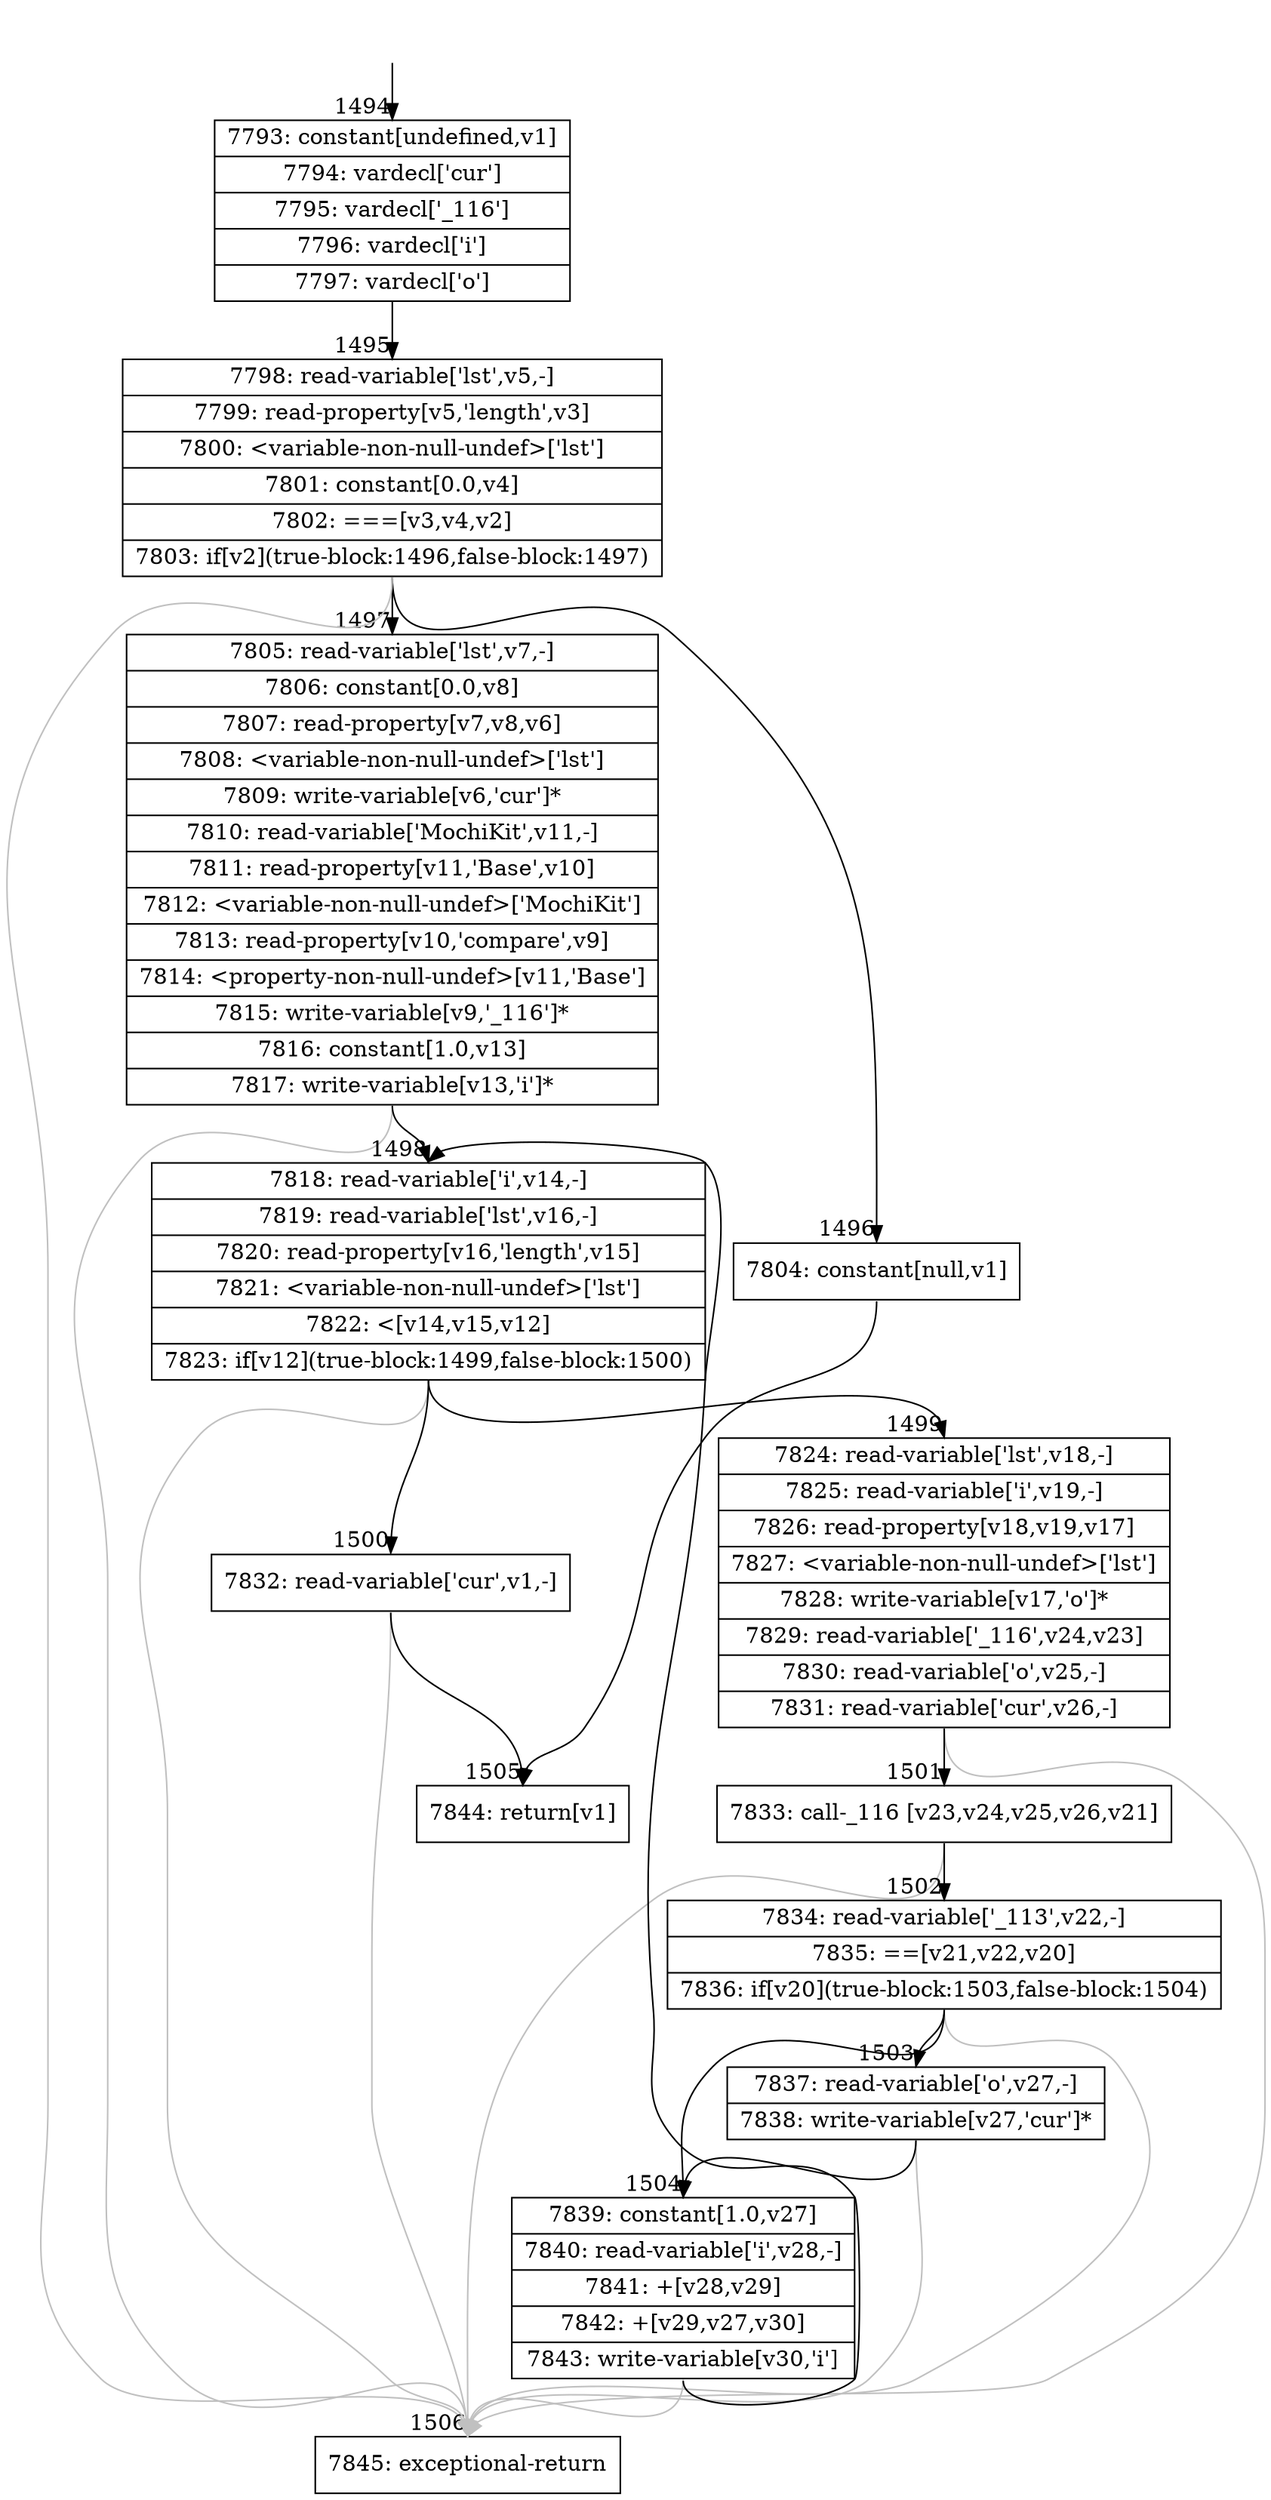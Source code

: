 digraph {
rankdir="TD"
BB_entry103[shape=none,label=""];
BB_entry103 -> BB1494 [tailport=s, headport=n, headlabel="    1494"]
BB1494 [shape=record label="{7793: constant[undefined,v1]|7794: vardecl['cur']|7795: vardecl['_116']|7796: vardecl['i']|7797: vardecl['o']}" ] 
BB1494 -> BB1495 [tailport=s, headport=n, headlabel="      1495"]
BB1495 [shape=record label="{7798: read-variable['lst',v5,-]|7799: read-property[v5,'length',v3]|7800: \<variable-non-null-undef\>['lst']|7801: constant[0.0,v4]|7802: ===[v3,v4,v2]|7803: if[v2](true-block:1496,false-block:1497)}" ] 
BB1495 -> BB1496 [tailport=s, headport=n, headlabel="      1496"]
BB1495 -> BB1497 [tailport=s, headport=n, headlabel="      1497"]
BB1495 -> BB1506 [tailport=s, headport=n, color=gray, headlabel="      1506"]
BB1496 [shape=record label="{7804: constant[null,v1]}" ] 
BB1496 -> BB1505 [tailport=s, headport=n, headlabel="      1505"]
BB1497 [shape=record label="{7805: read-variable['lst',v7,-]|7806: constant[0.0,v8]|7807: read-property[v7,v8,v6]|7808: \<variable-non-null-undef\>['lst']|7809: write-variable[v6,'cur']*|7810: read-variable['MochiKit',v11,-]|7811: read-property[v11,'Base',v10]|7812: \<variable-non-null-undef\>['MochiKit']|7813: read-property[v10,'compare',v9]|7814: \<property-non-null-undef\>[v11,'Base']|7815: write-variable[v9,'_116']*|7816: constant[1.0,v13]|7817: write-variable[v13,'i']*}" ] 
BB1497 -> BB1498 [tailport=s, headport=n, headlabel="      1498"]
BB1497 -> BB1506 [tailport=s, headport=n, color=gray]
BB1498 [shape=record label="{7818: read-variable['i',v14,-]|7819: read-variable['lst',v16,-]|7820: read-property[v16,'length',v15]|7821: \<variable-non-null-undef\>['lst']|7822: \<[v14,v15,v12]|7823: if[v12](true-block:1499,false-block:1500)}" ] 
BB1498 -> BB1499 [tailport=s, headport=n, headlabel="      1499"]
BB1498 -> BB1500 [tailport=s, headport=n, headlabel="      1500"]
BB1498 -> BB1506 [tailport=s, headport=n, color=gray]
BB1499 [shape=record label="{7824: read-variable['lst',v18,-]|7825: read-variable['i',v19,-]|7826: read-property[v18,v19,v17]|7827: \<variable-non-null-undef\>['lst']|7828: write-variable[v17,'o']*|7829: read-variable['_116',v24,v23]|7830: read-variable['o',v25,-]|7831: read-variable['cur',v26,-]}" ] 
BB1499 -> BB1501 [tailport=s, headport=n, headlabel="      1501"]
BB1499 -> BB1506 [tailport=s, headport=n, color=gray]
BB1500 [shape=record label="{7832: read-variable['cur',v1,-]}" ] 
BB1500 -> BB1505 [tailport=s, headport=n]
BB1500 -> BB1506 [tailport=s, headport=n, color=gray]
BB1501 [shape=record label="{7833: call-_116 [v23,v24,v25,v26,v21]}" ] 
BB1501 -> BB1502 [tailport=s, headport=n, headlabel="      1502"]
BB1501 -> BB1506 [tailport=s, headport=n, color=gray]
BB1502 [shape=record label="{7834: read-variable['_113',v22,-]|7835: ==[v21,v22,v20]|7836: if[v20](true-block:1503,false-block:1504)}" ] 
BB1502 -> BB1503 [tailport=s, headport=n, headlabel="      1503"]
BB1502 -> BB1504 [tailport=s, headport=n, headlabel="      1504"]
BB1502 -> BB1506 [tailport=s, headport=n, color=gray]
BB1503 [shape=record label="{7837: read-variable['o',v27,-]|7838: write-variable[v27,'cur']*}" ] 
BB1503 -> BB1504 [tailport=s, headport=n]
BB1503 -> BB1506 [tailport=s, headport=n, color=gray]
BB1504 [shape=record label="{7839: constant[1.0,v27]|7840: read-variable['i',v28,-]|7841: +[v28,v29]|7842: +[v29,v27,v30]|7843: write-variable[v30,'i']}" ] 
BB1504 -> BB1498 [tailport=s, headport=n]
BB1504 -> BB1506 [tailport=s, headport=n, color=gray]
BB1505 [shape=record label="{7844: return[v1]}" ] 
BB1506 [shape=record label="{7845: exceptional-return}" ] 
//#$~ 834
}

